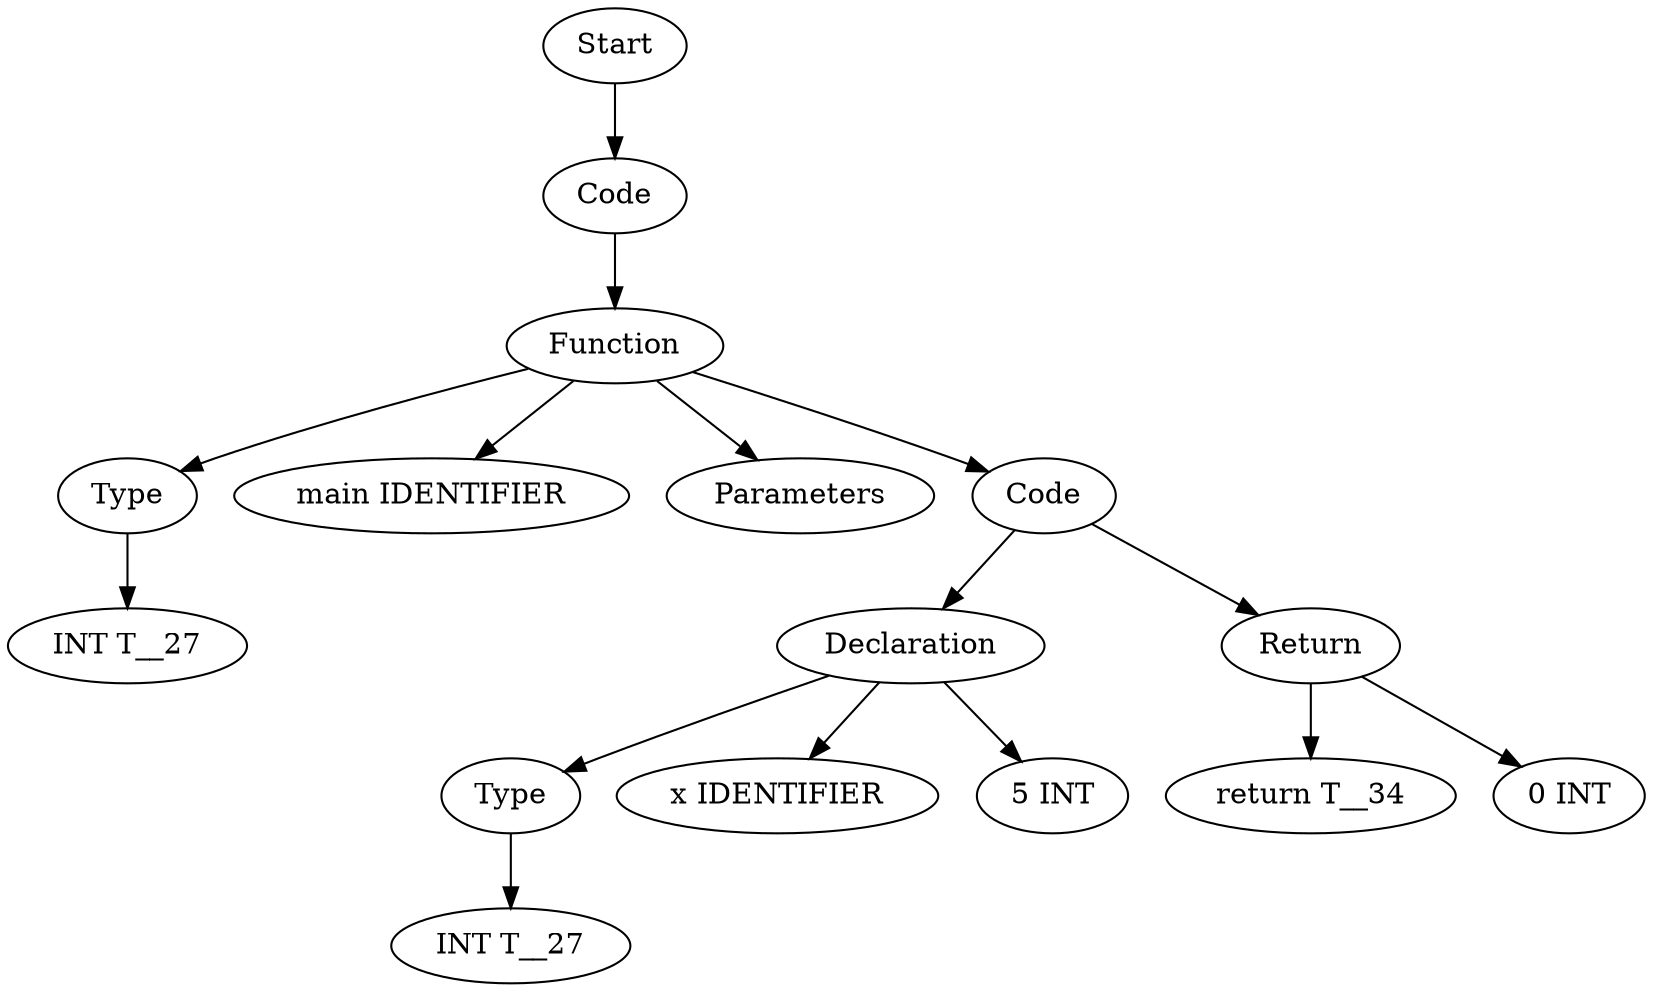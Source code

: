 digraph AST {
  "136188336902336" [label="Start"];
  "136188336902336" -> "136188336899456";
  "136188336899456" [label="Code"];
  "136188336899456" -> "136188336899360";
  "136188336899360" [label="Function"];
  "136188336899360" -> "136188336901232";
  "136188336899360" -> "136188336901904";
  "136188336899360" -> "136188336901856";
  "136188336899360" -> "136188336901760";
  "136188336901232" [label="Type"];
  "136188336901232" -> "136188336901568";
  "136188336901568" [label="INT T__27"];
  "136188336901904" [label="main IDENTIFIER"];
  "136188336901856" [label="Parameters"];
  "136188336901760" [label="Code"];
  "136188336901760" -> "136188336905024";
  "136188336901760" -> "136188336905696";
  "136188336905024" [label="Declaration"];
  "136188336905024" -> "136188336906224";
  "136188336905024" -> "136188336906656";
  "136188336905024" -> "136188336904160";
  "136188336906224" [label="Type"];
  "136188336906224" -> "136188336908816";
  "136188336908816" [label="INT T__27"];
  "136188336906656" [label="x IDENTIFIER"];
  "136188336904160" [label="5 INT"];
  "136188336905696" [label="Return"];
  "136188336905696" -> "136188336906032";
  "136188336905696" -> "136188336907040";
  "136188336906032" [label="return T__34"];
  "136188336907040" [label="0 INT"];
}
